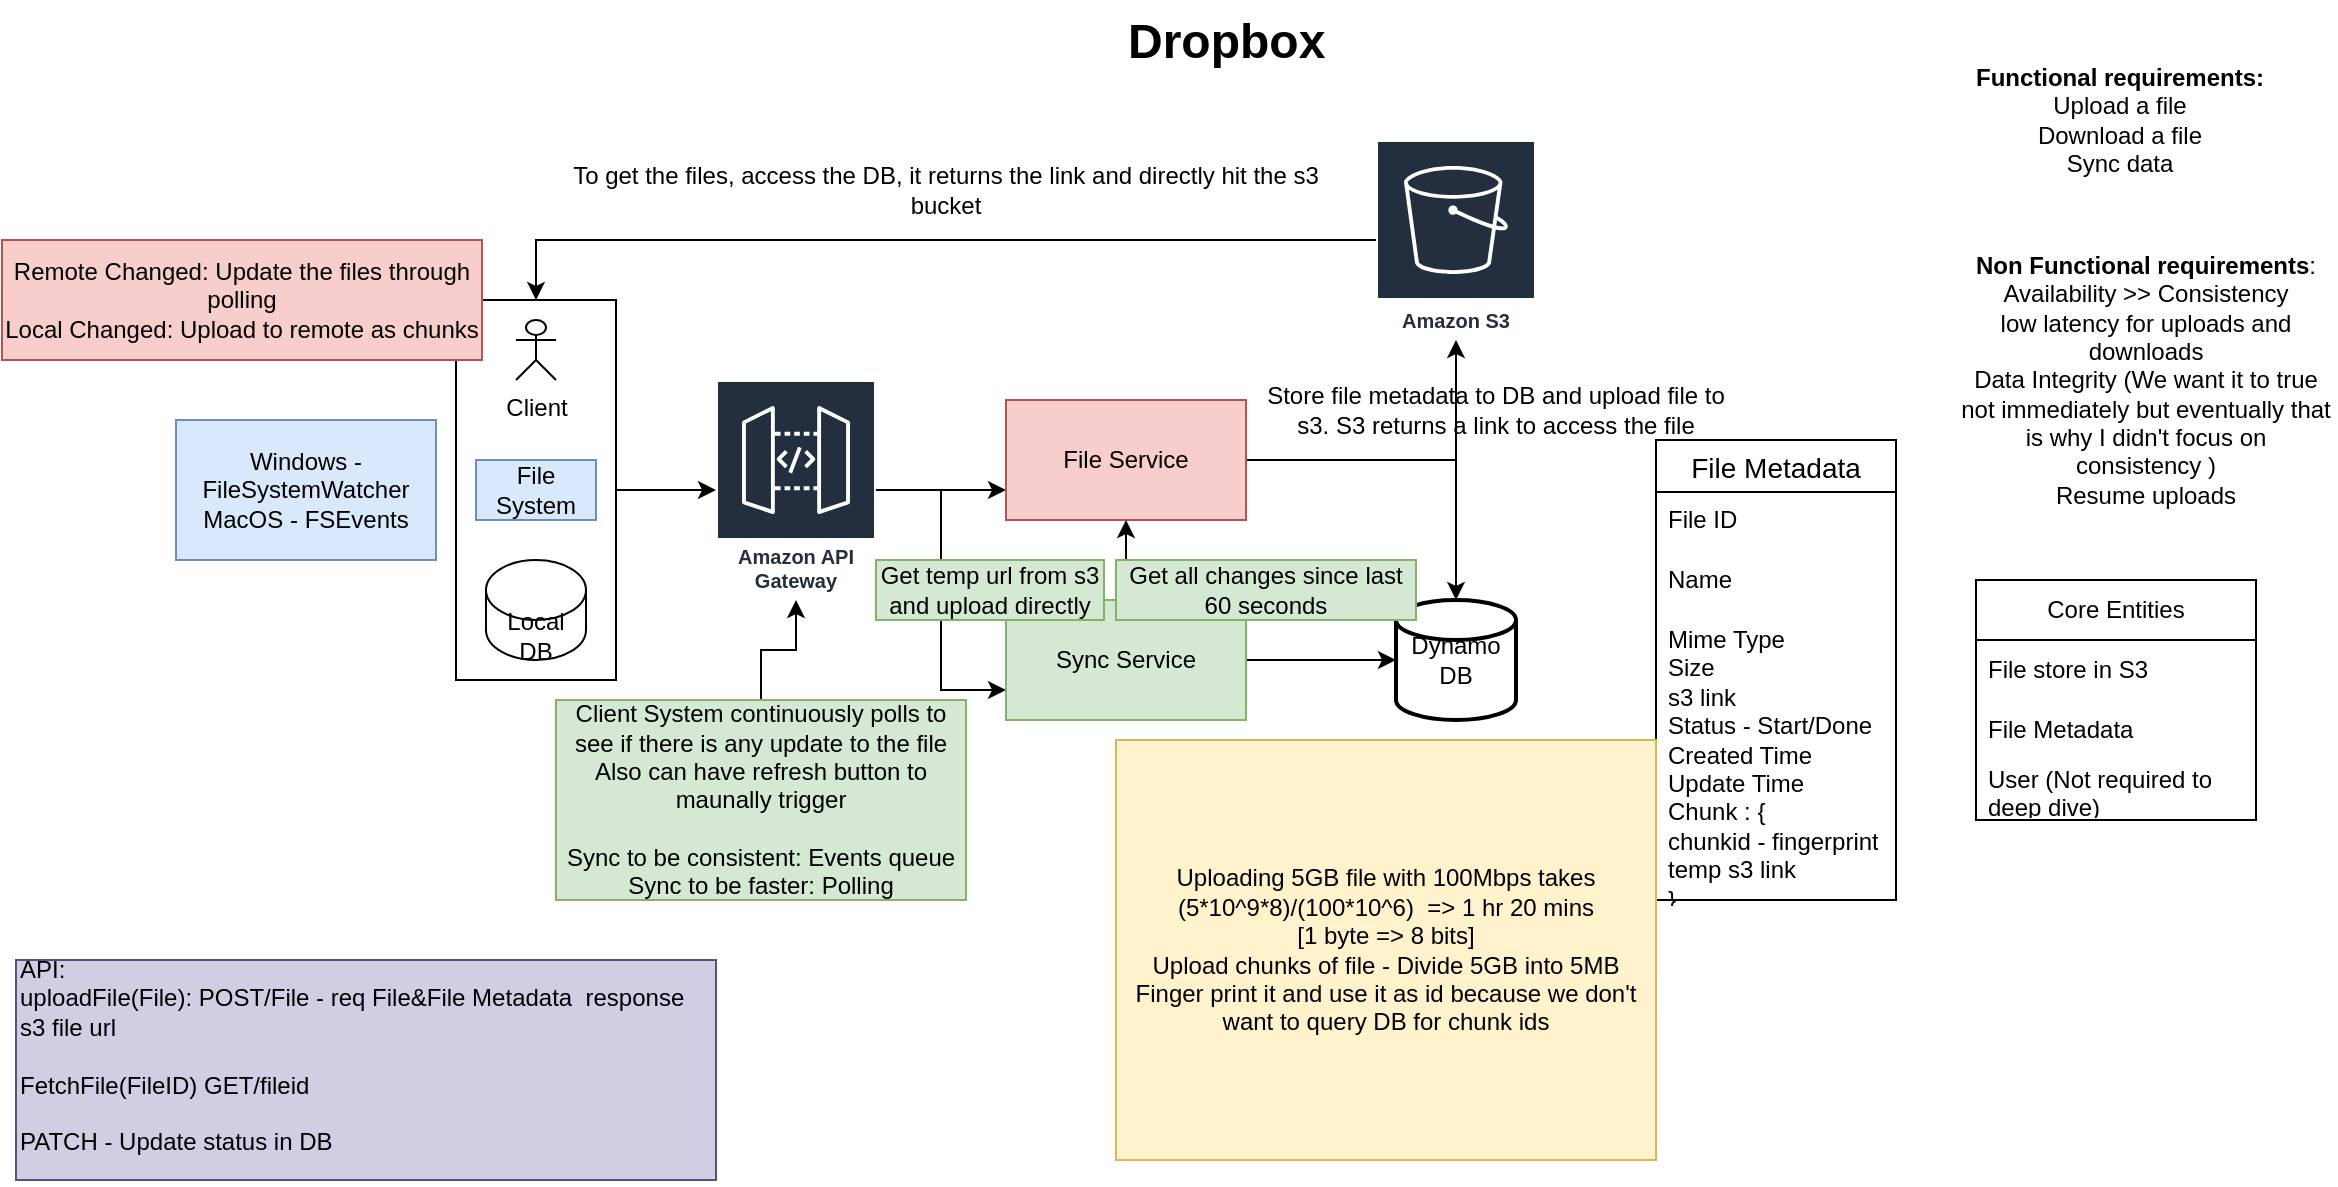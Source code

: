 <mxfile version="27.1.6">
  <diagram name="Page-1" id="qjQhUiNkGIXk8sPegivS">
    <mxGraphModel dx="2178" dy="871" grid="1" gridSize="10" guides="1" tooltips="1" connect="1" arrows="1" fold="1" page="1" pageScale="1" pageWidth="827" pageHeight="1169" math="0" shadow="0">
      <root>
        <mxCell id="0" />
        <mxCell id="1" parent="0" />
        <mxCell id="KwXzedkXwJMO5qFz7Lfk-1" value="&lt;h1 style=&quot;margin-top: 0px;&quot;&gt;Dropbox&lt;/h1&gt;" style="text;html=1;whiteSpace=wrap;overflow=hidden;rounded=0;" vertex="1" parent="1">
          <mxGeometry x="234" y="10" width="156" height="40" as="geometry" />
        </mxCell>
        <mxCell id="KwXzedkXwJMO5qFz7Lfk-2" value="&lt;b&gt;Functional requirements:&lt;/b&gt;&lt;div&gt;Upload a file&lt;/div&gt;&lt;div&gt;Download a file&lt;/div&gt;&lt;div&gt;Sync data&lt;/div&gt;" style="text;html=1;align=center;verticalAlign=middle;whiteSpace=wrap;rounded=0;" vertex="1" parent="1">
          <mxGeometry x="637" y="40" width="190" height="60" as="geometry" />
        </mxCell>
        <mxCell id="KwXzedkXwJMO5qFz7Lfk-3" value="&lt;b&gt;Non Functional requirements&lt;/b&gt;:&lt;div&gt;Availability &amp;gt;&amp;gt; Consistency&lt;br&gt;low latency for uploads and downloads&lt;br&gt;Data Integrity (We want it to true not immediately but eventually that is why I didn&#39;t focus on consistency&lt;span style=&quot;background-color: transparent; color: light-dark(rgb(0, 0, 0), rgb(255, 255, 255));&quot;&gt;&amp;nbsp;)&lt;/span&gt;&lt;/div&gt;&lt;div&gt;Resume uploads&lt;/div&gt;" style="text;html=1;align=center;verticalAlign=middle;whiteSpace=wrap;rounded=0;" vertex="1" parent="1">
          <mxGeometry x="650" y="170" width="190" height="60" as="geometry" />
        </mxCell>
        <mxCell id="KwXzedkXwJMO5qFz7Lfk-4" value="Core Entities" style="swimlane;fontStyle=0;childLayout=stackLayout;horizontal=1;startSize=30;horizontalStack=0;resizeParent=1;resizeParentMax=0;resizeLast=0;collapsible=1;marginBottom=0;whiteSpace=wrap;html=1;" vertex="1" parent="1">
          <mxGeometry x="660" y="300" width="140" height="120" as="geometry" />
        </mxCell>
        <mxCell id="KwXzedkXwJMO5qFz7Lfk-5" value="File store in S3" style="text;strokeColor=none;fillColor=none;align=left;verticalAlign=middle;spacingLeft=4;spacingRight=4;overflow=hidden;points=[[0,0.5],[1,0.5]];portConstraint=eastwest;rotatable=0;whiteSpace=wrap;html=1;" vertex="1" parent="KwXzedkXwJMO5qFz7Lfk-4">
          <mxGeometry y="30" width="140" height="30" as="geometry" />
        </mxCell>
        <mxCell id="KwXzedkXwJMO5qFz7Lfk-6" value="File Metadata" style="text;strokeColor=none;fillColor=none;align=left;verticalAlign=middle;spacingLeft=4;spacingRight=4;overflow=hidden;points=[[0,0.5],[1,0.5]];portConstraint=eastwest;rotatable=0;whiteSpace=wrap;html=1;" vertex="1" parent="KwXzedkXwJMO5qFz7Lfk-4">
          <mxGeometry y="60" width="140" height="30" as="geometry" />
        </mxCell>
        <mxCell id="KwXzedkXwJMO5qFz7Lfk-7" value="User (Not required to deep dive)" style="text;strokeColor=none;fillColor=none;align=left;verticalAlign=middle;spacingLeft=4;spacingRight=4;overflow=hidden;points=[[0,0.5],[1,0.5]];portConstraint=eastwest;rotatable=0;whiteSpace=wrap;html=1;" vertex="1" parent="KwXzedkXwJMO5qFz7Lfk-4">
          <mxGeometry y="90" width="140" height="30" as="geometry" />
        </mxCell>
        <mxCell id="KwXzedkXwJMO5qFz7Lfk-14" style="edgeStyle=orthogonalEdgeStyle;rounded=0;orthogonalLoop=1;jettySize=auto;html=1;" edge="1" parent="1" source="KwXzedkXwJMO5qFz7Lfk-8" target="KwXzedkXwJMO5qFz7Lfk-10">
          <mxGeometry relative="1" as="geometry" />
        </mxCell>
        <mxCell id="KwXzedkXwJMO5qFz7Lfk-8" value="" style="rounded=0;whiteSpace=wrap;html=1;" vertex="1" parent="1">
          <mxGeometry x="-100" y="160" width="80" height="190" as="geometry" />
        </mxCell>
        <mxCell id="KwXzedkXwJMO5qFz7Lfk-9" value="Client" style="shape=umlActor;verticalLabelPosition=bottom;verticalAlign=top;html=1;outlineConnect=0;" vertex="1" parent="1">
          <mxGeometry x="-70" y="170" width="20" height="30" as="geometry" />
        </mxCell>
        <mxCell id="KwXzedkXwJMO5qFz7Lfk-13" style="edgeStyle=orthogonalEdgeStyle;rounded=0;orthogonalLoop=1;jettySize=auto;html=1;entryX=0;entryY=0.75;entryDx=0;entryDy=0;" edge="1" parent="1" source="KwXzedkXwJMO5qFz7Lfk-10" target="KwXzedkXwJMO5qFz7Lfk-11">
          <mxGeometry relative="1" as="geometry" />
        </mxCell>
        <mxCell id="KwXzedkXwJMO5qFz7Lfk-32" style="edgeStyle=orthogonalEdgeStyle;rounded=0;orthogonalLoop=1;jettySize=auto;html=1;entryX=0;entryY=0.75;entryDx=0;entryDy=0;" edge="1" parent="1" source="KwXzedkXwJMO5qFz7Lfk-10" target="KwXzedkXwJMO5qFz7Lfk-31">
          <mxGeometry relative="1" as="geometry" />
        </mxCell>
        <mxCell id="KwXzedkXwJMO5qFz7Lfk-10" value="Amazon API Gateway" style="sketch=0;outlineConnect=0;fontColor=#232F3E;gradientColor=none;strokeColor=#ffffff;fillColor=#232F3E;dashed=0;verticalLabelPosition=middle;verticalAlign=bottom;align=center;html=1;whiteSpace=wrap;fontSize=10;fontStyle=1;spacing=3;shape=mxgraph.aws4.productIcon;prIcon=mxgraph.aws4.api_gateway;" vertex="1" parent="1">
          <mxGeometry x="30" y="200" width="80" height="110" as="geometry" />
        </mxCell>
        <mxCell id="KwXzedkXwJMO5qFz7Lfk-23" style="edgeStyle=orthogonalEdgeStyle;rounded=0;orthogonalLoop=1;jettySize=auto;html=1;" edge="1" parent="1" source="KwXzedkXwJMO5qFz7Lfk-11" target="KwXzedkXwJMO5qFz7Lfk-15">
          <mxGeometry relative="1" as="geometry" />
        </mxCell>
        <mxCell id="KwXzedkXwJMO5qFz7Lfk-24" style="edgeStyle=orthogonalEdgeStyle;rounded=0;orthogonalLoop=1;jettySize=auto;html=1;exitX=1;exitY=0.5;exitDx=0;exitDy=0;" edge="1" parent="1" source="KwXzedkXwJMO5qFz7Lfk-11" target="KwXzedkXwJMO5qFz7Lfk-16">
          <mxGeometry relative="1" as="geometry" />
        </mxCell>
        <mxCell id="KwXzedkXwJMO5qFz7Lfk-11" value="File Service" style="rounded=0;whiteSpace=wrap;html=1;fillColor=#f8cecc;strokeColor=#b85450;" vertex="1" parent="1">
          <mxGeometry x="175" y="210" width="120" height="60" as="geometry" />
        </mxCell>
        <mxCell id="KwXzedkXwJMO5qFz7Lfk-12" value="API:&lt;div&gt;uploadFile(File): POST/File - req File&amp;amp;File Metadata&amp;nbsp; response s3 file url&lt;/div&gt;&lt;div&gt;&lt;br&gt;&lt;/div&gt;&lt;div&gt;FetchFile(FileID) GET/fileid&amp;nbsp;&lt;/div&gt;&lt;div&gt;&lt;br&gt;&lt;/div&gt;&lt;div&gt;&lt;/div&gt;&lt;div&gt;PATCH - Update status in DB&lt;/div&gt;&lt;div&gt;&lt;br&gt;&lt;/div&gt;" style="text;html=1;align=left;verticalAlign=middle;whiteSpace=wrap;rounded=0;fillColor=#d0cee2;strokeColor=#56517e;" vertex="1" parent="1">
          <mxGeometry x="-320" y="490" width="350" height="110" as="geometry" />
        </mxCell>
        <mxCell id="KwXzedkXwJMO5qFz7Lfk-26" style="edgeStyle=orthogonalEdgeStyle;rounded=0;orthogonalLoop=1;jettySize=auto;html=1;entryX=0.5;entryY=0;entryDx=0;entryDy=0;" edge="1" parent="1" source="KwXzedkXwJMO5qFz7Lfk-15" target="KwXzedkXwJMO5qFz7Lfk-8">
          <mxGeometry relative="1" as="geometry" />
        </mxCell>
        <mxCell id="KwXzedkXwJMO5qFz7Lfk-15" value="Amazon S3" style="sketch=0;outlineConnect=0;fontColor=#232F3E;gradientColor=none;strokeColor=#ffffff;fillColor=#232F3E;dashed=0;verticalLabelPosition=middle;verticalAlign=bottom;align=center;html=1;whiteSpace=wrap;fontSize=10;fontStyle=1;spacing=3;shape=mxgraph.aws4.productIcon;prIcon=mxgraph.aws4.s3;" vertex="1" parent="1">
          <mxGeometry x="360" y="80" width="80" height="100" as="geometry" />
        </mxCell>
        <mxCell id="KwXzedkXwJMO5qFz7Lfk-16" value="Dynamo DB" style="strokeWidth=2;html=1;shape=mxgraph.flowchart.database;whiteSpace=wrap;" vertex="1" parent="1">
          <mxGeometry x="370" y="310" width="60" height="60" as="geometry" />
        </mxCell>
        <mxCell id="KwXzedkXwJMO5qFz7Lfk-19" value="File Metadata" style="swimlane;fontStyle=0;childLayout=stackLayout;horizontal=1;startSize=26;horizontalStack=0;resizeParent=1;resizeParentMax=0;resizeLast=0;collapsible=1;marginBottom=0;align=center;fontSize=14;" vertex="1" parent="1">
          <mxGeometry x="500" y="230" width="120" height="230" as="geometry" />
        </mxCell>
        <mxCell id="KwXzedkXwJMO5qFz7Lfk-20" value="File ID" style="text;strokeColor=none;fillColor=none;spacingLeft=4;spacingRight=4;overflow=hidden;rotatable=0;points=[[0,0.5],[1,0.5]];portConstraint=eastwest;fontSize=12;whiteSpace=wrap;html=1;" vertex="1" parent="KwXzedkXwJMO5qFz7Lfk-19">
          <mxGeometry y="26" width="120" height="30" as="geometry" />
        </mxCell>
        <mxCell id="KwXzedkXwJMO5qFz7Lfk-21" value="Name" style="text;strokeColor=none;fillColor=none;spacingLeft=4;spacingRight=4;overflow=hidden;rotatable=0;points=[[0,0.5],[1,0.5]];portConstraint=eastwest;fontSize=12;whiteSpace=wrap;html=1;" vertex="1" parent="KwXzedkXwJMO5qFz7Lfk-19">
          <mxGeometry y="56" width="120" height="30" as="geometry" />
        </mxCell>
        <mxCell id="KwXzedkXwJMO5qFz7Lfk-22" value="Mime Type&lt;div&gt;Size&lt;/div&gt;&lt;div&gt;s3 link&lt;/div&gt;&lt;div&gt;Status - Start/Done&lt;/div&gt;&lt;div&gt;Created Time&lt;/div&gt;&lt;div&gt;Update Time&lt;/div&gt;&lt;div&gt;Chunk : {&lt;/div&gt;&lt;div&gt;chunkid - fingerprint&lt;/div&gt;&lt;div&gt;temp s3 link&lt;/div&gt;&lt;div&gt;}&lt;/div&gt;" style="text;strokeColor=none;fillColor=none;spacingLeft=4;spacingRight=4;overflow=hidden;rotatable=0;points=[[0,0.5],[1,0.5]];portConstraint=eastwest;fontSize=12;whiteSpace=wrap;html=1;" vertex="1" parent="KwXzedkXwJMO5qFz7Lfk-19">
          <mxGeometry y="86" width="120" height="144" as="geometry" />
        </mxCell>
        <mxCell id="KwXzedkXwJMO5qFz7Lfk-25" value="Store file metadata to DB and upload file to s3. S3 returns a link to access the file" style="text;html=1;align=center;verticalAlign=middle;whiteSpace=wrap;rounded=0;" vertex="1" parent="1">
          <mxGeometry x="300" y="200" width="240" height="30" as="geometry" />
        </mxCell>
        <mxCell id="KwXzedkXwJMO5qFz7Lfk-27" value="To get the files, access the DB, it returns the link and directly hit the s3 bucket" style="text;html=1;align=center;verticalAlign=middle;whiteSpace=wrap;rounded=0;" vertex="1" parent="1">
          <mxGeometry x="-60" y="90" width="410" height="30" as="geometry" />
        </mxCell>
        <mxCell id="KwXzedkXwJMO5qFz7Lfk-28" value="File System" style="rounded=0;whiteSpace=wrap;html=1;fillColor=#dae8fc;strokeColor=#6c8ebf;" vertex="1" parent="1">
          <mxGeometry x="-90" y="240" width="60" height="30" as="geometry" />
        </mxCell>
        <mxCell id="KwXzedkXwJMO5qFz7Lfk-29" value="Local DB" style="shape=cylinder3;whiteSpace=wrap;html=1;boundedLbl=1;backgroundOutline=1;size=15;" vertex="1" parent="1">
          <mxGeometry x="-85" y="290" width="50" height="50" as="geometry" />
        </mxCell>
        <mxCell id="KwXzedkXwJMO5qFz7Lfk-36" value="" style="edgeStyle=orthogonalEdgeStyle;rounded=0;orthogonalLoop=1;jettySize=auto;html=1;" edge="1" parent="1" source="KwXzedkXwJMO5qFz7Lfk-31" target="KwXzedkXwJMO5qFz7Lfk-16">
          <mxGeometry relative="1" as="geometry" />
        </mxCell>
        <mxCell id="KwXzedkXwJMO5qFz7Lfk-42" style="edgeStyle=orthogonalEdgeStyle;rounded=0;orthogonalLoop=1;jettySize=auto;html=1;exitX=0.5;exitY=0;exitDx=0;exitDy=0;entryX=0.5;entryY=1;entryDx=0;entryDy=0;" edge="1" parent="1" source="KwXzedkXwJMO5qFz7Lfk-31" target="KwXzedkXwJMO5qFz7Lfk-11">
          <mxGeometry relative="1" as="geometry" />
        </mxCell>
        <mxCell id="KwXzedkXwJMO5qFz7Lfk-31" value="Sync Service" style="rounded=0;whiteSpace=wrap;html=1;fillColor=#d5e8d4;strokeColor=#82b366;" vertex="1" parent="1">
          <mxGeometry x="175" y="310" width="120" height="60" as="geometry" />
        </mxCell>
        <mxCell id="KwXzedkXwJMO5qFz7Lfk-47" value="" style="edgeStyle=orthogonalEdgeStyle;rounded=0;orthogonalLoop=1;jettySize=auto;html=1;" edge="1" parent="1" source="KwXzedkXwJMO5qFz7Lfk-33" target="KwXzedkXwJMO5qFz7Lfk-10">
          <mxGeometry relative="1" as="geometry" />
        </mxCell>
        <mxCell id="KwXzedkXwJMO5qFz7Lfk-33" value="Client System continuously polls to see if there is any update to the file&lt;div&gt;Also can have refresh button to maunally trigger&lt;/div&gt;&lt;div&gt;&lt;br&gt;&lt;/div&gt;&lt;div&gt;Sync to be consistent: Events queue&lt;/div&gt;&lt;div&gt;Sync to be faster: Polling&lt;/div&gt;" style="text;html=1;align=center;verticalAlign=middle;whiteSpace=wrap;rounded=0;fillColor=#d5e8d4;strokeColor=#82b366;" vertex="1" parent="1">
          <mxGeometry x="-50" y="360" width="205" height="100" as="geometry" />
        </mxCell>
        <mxCell id="KwXzedkXwJMO5qFz7Lfk-37" value="Get all changes since last 60 seconds" style="text;html=1;align=center;verticalAlign=middle;whiteSpace=wrap;rounded=0;fillColor=#d5e8d4;strokeColor=#82b366;" vertex="1" parent="1">
          <mxGeometry x="230" y="290" width="150" height="30" as="geometry" />
        </mxCell>
        <mxCell id="KwXzedkXwJMO5qFz7Lfk-38" value="Uploading 5GB file with 100Mbps takes (5*10^9*8)/(100*10^6)&amp;nbsp; =&amp;gt; 1 hr 20 mins&lt;br&gt;[1 byte =&amp;gt; 8 bits]&lt;div&gt;Upload chunks of file - Divide 5GB into 5MB&lt;br&gt;Finger print it and use it as id because we don&#39;t want to query DB for chunk ids&lt;/div&gt;" style="text;html=1;align=center;verticalAlign=middle;whiteSpace=wrap;rounded=0;fillColor=#fff2cc;strokeColor=#d6b656;" vertex="1" parent="1">
          <mxGeometry x="230" y="380" width="270" height="210" as="geometry" />
        </mxCell>
        <mxCell id="KwXzedkXwJMO5qFz7Lfk-43" value="Get temp url from s3 and upload directly" style="text;html=1;align=center;verticalAlign=middle;whiteSpace=wrap;rounded=0;fillColor=#d5e8d4;strokeColor=#82b366;" vertex="1" parent="1">
          <mxGeometry x="110" y="290" width="114" height="30" as="geometry" />
        </mxCell>
        <mxCell id="KwXzedkXwJMO5qFz7Lfk-44" value="Windows - FileSystemWatcher&lt;div&gt;MacOS - FSEvents&lt;/div&gt;" style="text;html=1;align=center;verticalAlign=middle;whiteSpace=wrap;rounded=0;fillColor=#dae8fc;strokeColor=#6c8ebf;" vertex="1" parent="1">
          <mxGeometry x="-240" y="220" width="130" height="70" as="geometry" />
        </mxCell>
        <mxCell id="KwXzedkXwJMO5qFz7Lfk-46" value="Remote Changed: Update the files through polling&lt;div&gt;Local Changed: Upload to remote as chunks&lt;/div&gt;" style="text;html=1;align=center;verticalAlign=middle;whiteSpace=wrap;rounded=0;fillColor=#f8cecc;strokeColor=#b85450;" vertex="1" parent="1">
          <mxGeometry x="-327" y="130" width="240" height="60" as="geometry" />
        </mxCell>
      </root>
    </mxGraphModel>
  </diagram>
</mxfile>

